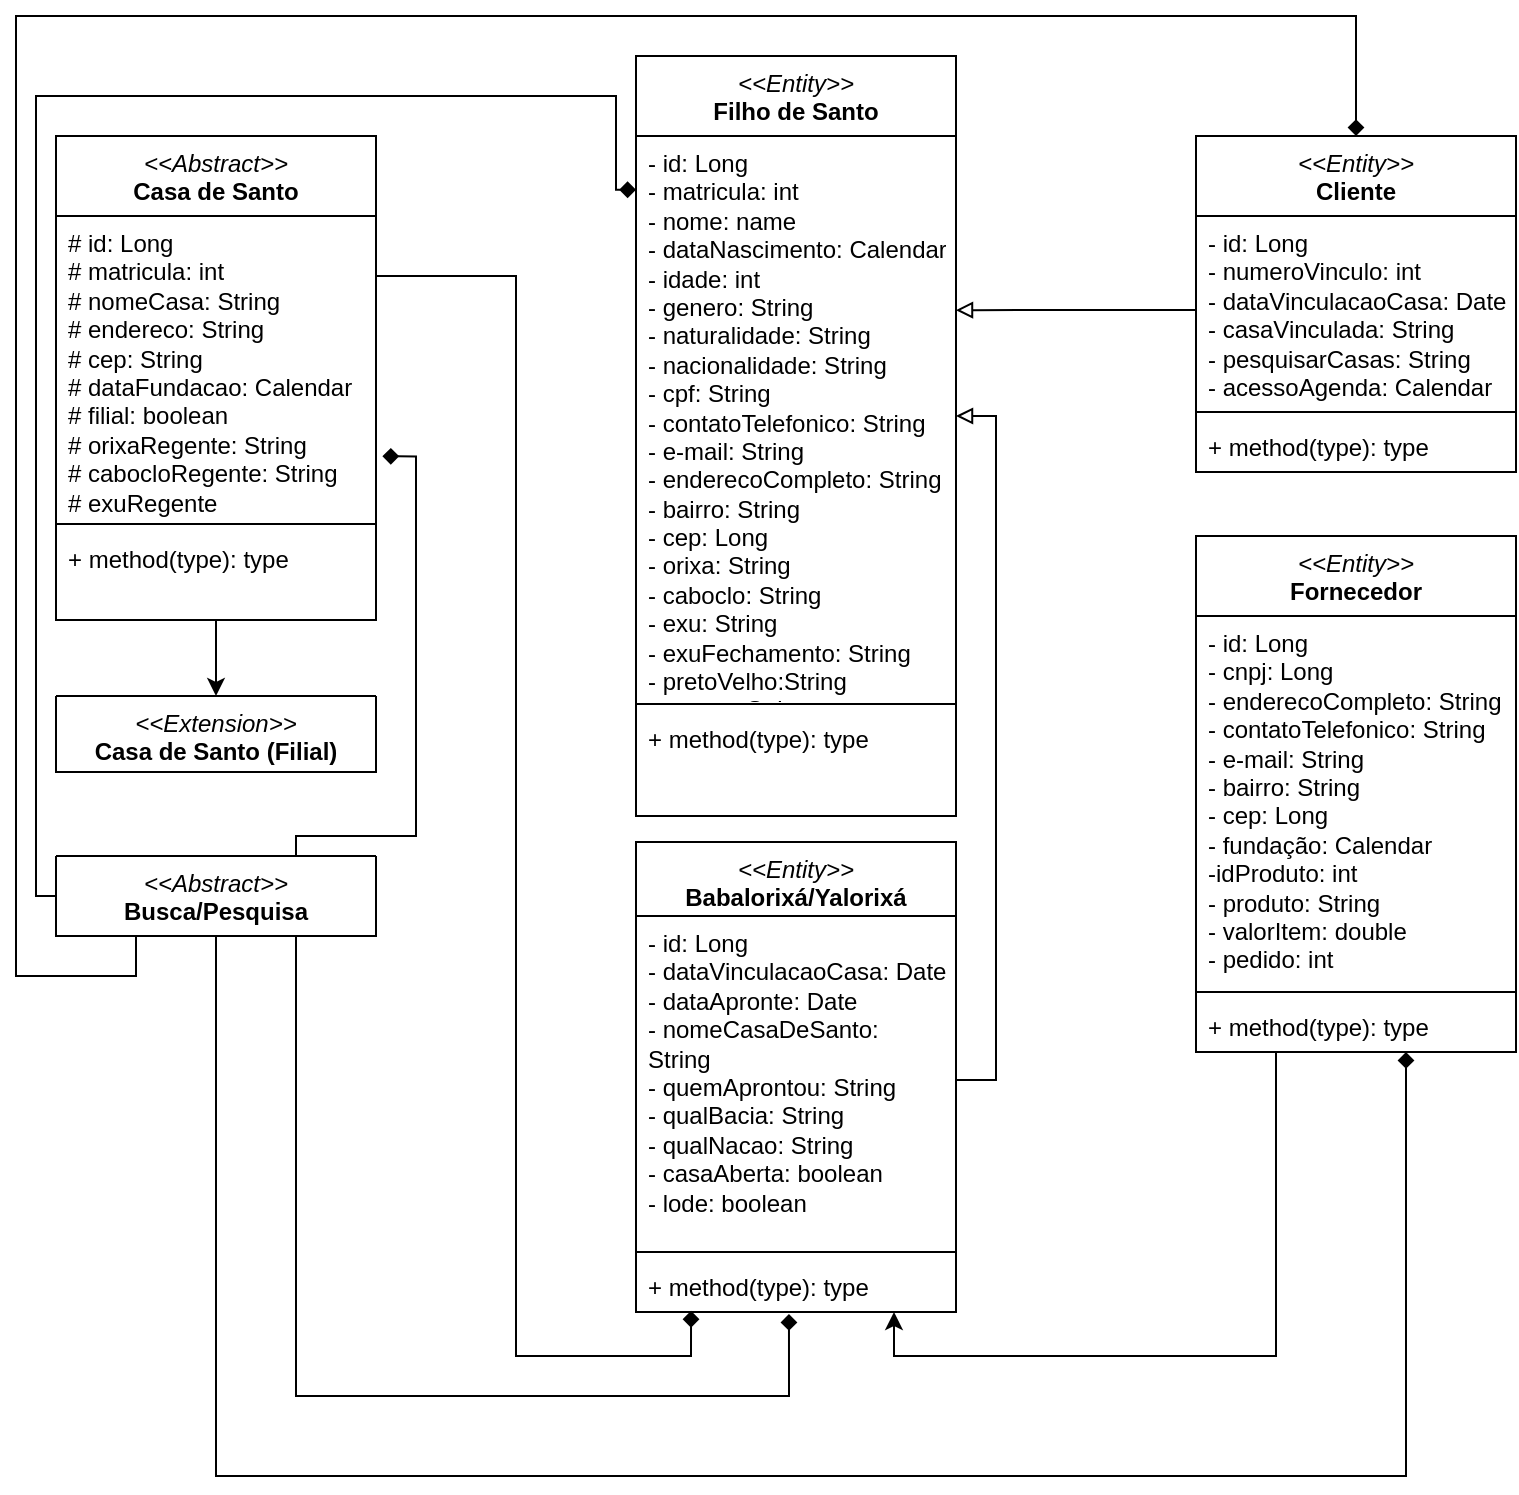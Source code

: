 <mxfile version="21.2.3" type="github">
  <diagram name="Página-1" id="Vdpbjj2JsCtud9L1v_U5">
    <mxGraphModel dx="1050" dy="581" grid="1" gridSize="10" guides="1" tooltips="1" connect="1" arrows="1" fold="1" page="1" pageScale="1" pageWidth="827" pageHeight="1169" math="0" shadow="0">
      <root>
        <mxCell id="0" />
        <mxCell id="1" parent="0" />
        <mxCell id="piGdwYH6e4SHMuTX9ifc-1" value="&lt;i style=&quot;border-color: var(--border-color); font-weight: 400;&quot;&gt;&amp;lt;&amp;lt;Entity&amp;gt;&amp;gt;&lt;/i&gt;&lt;br&gt;Filho de Santo" style="swimlane;fontStyle=1;align=center;verticalAlign=top;childLayout=stackLayout;horizontal=1;startSize=40;horizontalStack=0;resizeParent=1;resizeParentMax=0;resizeLast=0;collapsible=1;marginBottom=0;whiteSpace=wrap;html=1;" parent="1" vertex="1">
          <mxGeometry x="320" y="80" width="160" height="380" as="geometry">
            <mxRectangle x="320" y="40" width="80" height="30" as="alternateBounds" />
          </mxGeometry>
        </mxCell>
        <mxCell id="piGdwYH6e4SHMuTX9ifc-2" value="- id: Long&lt;br&gt;- matricula: int&lt;br&gt;- nome: name&lt;br&gt;- dataNascimento: Calendar&lt;br&gt;- idade: int&lt;br&gt;- genero: String&lt;br&gt;- naturalidade: String&lt;br&gt;- nacionalidade: String&lt;br&gt;- cpf: String&lt;br&gt;- contatoTelefonico: String&lt;br&gt;- e-mail: String&lt;br&gt;- enderecoCompleto: String&lt;br&gt;- bairro: String&lt;br&gt;- cep: Long&lt;br&gt;- orixa: String&lt;br style=&quot;border-color: var(--border-color);&quot;&gt;- caboclo: String&lt;br style=&quot;border-color: var(--border-color);&quot;&gt;- exu: String&lt;br&gt;- exuFechamento: String&lt;br&gt;- pretoVelho:String&lt;br&gt;- cosme: String&lt;br&gt;- tronqueira: String&lt;br&gt;- obrigacao: boolean&lt;br&gt;- dataObrigacao: Calendar" style="text;strokeColor=none;fillColor=none;align=left;verticalAlign=top;spacingLeft=4;spacingRight=4;overflow=hidden;rotatable=0;points=[[0,0.5],[1,0.5]];portConstraint=eastwest;whiteSpace=wrap;html=1;" parent="piGdwYH6e4SHMuTX9ifc-1" vertex="1">
          <mxGeometry y="40" width="160" height="280" as="geometry" />
        </mxCell>
        <mxCell id="piGdwYH6e4SHMuTX9ifc-3" value="" style="line;strokeWidth=1;fillColor=none;align=left;verticalAlign=middle;spacingTop=-1;spacingLeft=3;spacingRight=3;rotatable=0;labelPosition=right;points=[];portConstraint=eastwest;strokeColor=inherit;" parent="piGdwYH6e4SHMuTX9ifc-1" vertex="1">
          <mxGeometry y="320" width="160" height="8" as="geometry" />
        </mxCell>
        <mxCell id="piGdwYH6e4SHMuTX9ifc-4" value="+ method(type): type" style="text;strokeColor=none;fillColor=none;align=left;verticalAlign=top;spacingLeft=4;spacingRight=4;overflow=hidden;rotatable=0;points=[[0,0.5],[1,0.5]];portConstraint=eastwest;whiteSpace=wrap;html=1;" parent="piGdwYH6e4SHMuTX9ifc-1" vertex="1">
          <mxGeometry y="328" width="160" height="52" as="geometry" />
        </mxCell>
        <mxCell id="s4QXBZUDoX2FAGjmsERj-20" style="edgeStyle=orthogonalEdgeStyle;rounded=0;orthogonalLoop=1;jettySize=auto;html=1;" edge="1" parent="1" source="piGdwYH6e4SHMuTX9ifc-5" target="piGdwYH6e4SHMuTX9ifc-13">
          <mxGeometry relative="1" as="geometry">
            <Array as="points">
              <mxPoint x="640" y="730" />
              <mxPoint x="449" y="730" />
            </Array>
          </mxGeometry>
        </mxCell>
        <mxCell id="piGdwYH6e4SHMuTX9ifc-5" value="&lt;i style=&quot;border-color: var(--border-color); font-weight: 400;&quot;&gt;&amp;lt;&amp;lt;Entity&amp;gt;&amp;gt;&lt;/i&gt;&lt;br&gt;Fornecedor" style="swimlane;fontStyle=1;align=center;verticalAlign=top;childLayout=stackLayout;horizontal=1;startSize=40;horizontalStack=0;resizeParent=1;resizeParentMax=0;resizeLast=0;collapsible=1;marginBottom=0;whiteSpace=wrap;html=1;" parent="1" vertex="1">
          <mxGeometry x="600" y="320" width="160" height="258" as="geometry" />
        </mxCell>
        <mxCell id="piGdwYH6e4SHMuTX9ifc-6" value="- id: Long&lt;br&gt;- cnpj: Long&lt;br&gt;- enderecoCompleto: String&lt;br&gt;- contatoTelefonico: String&lt;br&gt;- e-mail: String&lt;br&gt;- bairro: String&lt;br style=&quot;border-color: var(--border-color);&quot;&gt;- cep: Long&lt;br&gt;- fundação: Calendar&lt;br&gt;-idProduto: int&lt;br&gt;- produto: String&lt;br&gt;- valorItem: double&lt;br&gt;- pedido: int" style="text;strokeColor=none;fillColor=none;align=left;verticalAlign=top;spacingLeft=4;spacingRight=4;overflow=hidden;rotatable=0;points=[[0,0.5],[1,0.5]];portConstraint=eastwest;whiteSpace=wrap;html=1;" parent="piGdwYH6e4SHMuTX9ifc-5" vertex="1">
          <mxGeometry y="40" width="160" height="184" as="geometry" />
        </mxCell>
        <mxCell id="piGdwYH6e4SHMuTX9ifc-7" value="" style="line;strokeWidth=1;fillColor=none;align=left;verticalAlign=middle;spacingTop=-1;spacingLeft=3;spacingRight=3;rotatable=0;labelPosition=right;points=[];portConstraint=eastwest;strokeColor=inherit;" parent="piGdwYH6e4SHMuTX9ifc-5" vertex="1">
          <mxGeometry y="224" width="160" height="8" as="geometry" />
        </mxCell>
        <mxCell id="piGdwYH6e4SHMuTX9ifc-8" value="+ method(type): type" style="text;strokeColor=none;fillColor=none;align=left;verticalAlign=top;spacingLeft=4;spacingRight=4;overflow=hidden;rotatable=0;points=[[0,0.5],[1,0.5]];portConstraint=eastwest;whiteSpace=wrap;html=1;" parent="piGdwYH6e4SHMuTX9ifc-5" vertex="1">
          <mxGeometry y="232" width="160" height="26" as="geometry" />
        </mxCell>
        <mxCell id="piGdwYH6e4SHMuTX9ifc-9" value="&lt;i style=&quot;border-color: var(--border-color); font-weight: 400;&quot;&gt;&amp;lt;&amp;lt;Entity&amp;gt;&amp;gt;&lt;/i&gt;&lt;br&gt;Cliente" style="swimlane;fontStyle=1;align=center;verticalAlign=top;childLayout=stackLayout;horizontal=1;startSize=40;horizontalStack=0;resizeParent=1;resizeParentMax=0;resizeLast=0;collapsible=1;marginBottom=0;whiteSpace=wrap;html=1;" parent="1" vertex="1">
          <mxGeometry x="600" y="120" width="160" height="168" as="geometry" />
        </mxCell>
        <mxCell id="piGdwYH6e4SHMuTX9ifc-10" value="- id: Long&lt;br&gt;- numeroVinculo: int&lt;br&gt;- dataVinculacaoCasa: Date&lt;br&gt;- casaVinculada: String&lt;br&gt;- pesquisarCasas: String&lt;br&gt;- acessoAgenda: Calendar" style="text;strokeColor=none;fillColor=none;align=left;verticalAlign=top;spacingLeft=4;spacingRight=4;overflow=hidden;rotatable=0;points=[[0,0.5],[1,0.5]];portConstraint=eastwest;whiteSpace=wrap;html=1;" parent="piGdwYH6e4SHMuTX9ifc-9" vertex="1">
          <mxGeometry y="40" width="160" height="94" as="geometry" />
        </mxCell>
        <mxCell id="piGdwYH6e4SHMuTX9ifc-11" value="" style="line;strokeWidth=1;fillColor=none;align=left;verticalAlign=middle;spacingTop=-1;spacingLeft=3;spacingRight=3;rotatable=0;labelPosition=right;points=[];portConstraint=eastwest;strokeColor=inherit;" parent="piGdwYH6e4SHMuTX9ifc-9" vertex="1">
          <mxGeometry y="134" width="160" height="8" as="geometry" />
        </mxCell>
        <mxCell id="piGdwYH6e4SHMuTX9ifc-12" value="+ method(type): type" style="text;strokeColor=none;fillColor=none;align=left;verticalAlign=top;spacingLeft=4;spacingRight=4;overflow=hidden;rotatable=0;points=[[0,0.5],[1,0.5]];portConstraint=eastwest;whiteSpace=wrap;html=1;" parent="piGdwYH6e4SHMuTX9ifc-9" vertex="1">
          <mxGeometry y="142" width="160" height="26" as="geometry" />
        </mxCell>
        <mxCell id="piGdwYH6e4SHMuTX9ifc-13" value="&lt;i style=&quot;font-weight: normal;&quot;&gt;&amp;lt;&amp;lt;Entity&amp;gt;&amp;gt;&lt;br&gt;&lt;/i&gt;Babalorixá/Yalorixá" style="swimlane;fontStyle=1;align=center;verticalAlign=top;childLayout=stackLayout;horizontal=1;startSize=37;horizontalStack=0;resizeParent=1;resizeParentMax=0;resizeLast=0;collapsible=1;marginBottom=0;whiteSpace=wrap;html=1;" parent="1" vertex="1">
          <mxGeometry x="320" y="473" width="160" height="235" as="geometry" />
        </mxCell>
        <mxCell id="piGdwYH6e4SHMuTX9ifc-14" value="- id: Long&lt;br style=&quot;border-color: var(--border-color);&quot;&gt;- dataVinculacaoCasa: Date&lt;br style=&quot;border-color: var(--border-color);&quot;&gt;- dataApronte: Date&lt;br&gt;- nomeCasaDeSanto: String&lt;br&gt;- quemAprontou: String&lt;br&gt;- qualBacia: String&lt;br&gt;- qualNacao: String&lt;br&gt;- casaAberta: boolean&lt;br&gt;- lode: boolean" style="text;strokeColor=none;fillColor=none;align=left;verticalAlign=top;spacingLeft=4;spacingRight=4;overflow=hidden;rotatable=0;points=[[0,0.5],[1,0.5]];portConstraint=eastwest;whiteSpace=wrap;html=1;" parent="piGdwYH6e4SHMuTX9ifc-13" vertex="1">
          <mxGeometry y="37" width="160" height="164" as="geometry" />
        </mxCell>
        <mxCell id="piGdwYH6e4SHMuTX9ifc-15" value="" style="line;strokeWidth=1;fillColor=none;align=left;verticalAlign=middle;spacingTop=-1;spacingLeft=3;spacingRight=3;rotatable=0;labelPosition=right;points=[];portConstraint=eastwest;strokeColor=inherit;" parent="piGdwYH6e4SHMuTX9ifc-13" vertex="1">
          <mxGeometry y="201" width="160" height="8" as="geometry" />
        </mxCell>
        <mxCell id="piGdwYH6e4SHMuTX9ifc-16" value="+ method(type): type" style="text;strokeColor=none;fillColor=none;align=left;verticalAlign=top;spacingLeft=4;spacingRight=4;overflow=hidden;rotatable=0;points=[[0,0.5],[1,0.5]];portConstraint=eastwest;whiteSpace=wrap;html=1;" parent="piGdwYH6e4SHMuTX9ifc-13" vertex="1">
          <mxGeometry y="209" width="160" height="26" as="geometry" />
        </mxCell>
        <mxCell id="s4QXBZUDoX2FAGjmsERj-17" style="edgeStyle=orthogonalEdgeStyle;rounded=0;orthogonalLoop=1;jettySize=auto;html=1;entryX=0.5;entryY=0;entryDx=0;entryDy=0;" edge="1" parent="1" source="s4QXBZUDoX2FAGjmsERj-1" target="s4QXBZUDoX2FAGjmsERj-5">
          <mxGeometry relative="1" as="geometry" />
        </mxCell>
        <mxCell id="s4QXBZUDoX2FAGjmsERj-1" value="&lt;span style=&quot;font-weight: normal;&quot;&gt;&lt;i&gt;&amp;lt;&amp;lt;Abstract&amp;gt;&amp;gt;&lt;/i&gt;&lt;/span&gt;&lt;br&gt;Casa de Santo" style="swimlane;fontStyle=1;align=center;verticalAlign=top;childLayout=stackLayout;horizontal=1;startSize=40;horizontalStack=0;resizeParent=1;resizeParentMax=0;resizeLast=0;collapsible=1;marginBottom=0;whiteSpace=wrap;html=1;" vertex="1" parent="1">
          <mxGeometry x="30" y="120" width="160" height="242" as="geometry" />
        </mxCell>
        <mxCell id="s4QXBZUDoX2FAGjmsERj-2" value="# id: Long&lt;br&gt;# matricula: int&lt;br&gt;# nomeCasa: String&lt;br&gt;# endereco: String&lt;br&gt;# cep: String&lt;br&gt;# dataFundacao: Calendar&lt;br&gt;# filial: boolean&lt;br&gt;# orixaRegente: String&lt;br&gt;# cabocloRegente: String&lt;br&gt;# exuRegente" style="text;strokeColor=none;fillColor=none;align=left;verticalAlign=top;spacingLeft=4;spacingRight=4;overflow=hidden;rotatable=0;points=[[0,0.5],[1,0.5]];portConstraint=eastwest;whiteSpace=wrap;html=1;" vertex="1" parent="s4QXBZUDoX2FAGjmsERj-1">
          <mxGeometry y="40" width="160" height="150" as="geometry" />
        </mxCell>
        <mxCell id="s4QXBZUDoX2FAGjmsERj-3" value="" style="line;strokeWidth=1;fillColor=none;align=left;verticalAlign=middle;spacingTop=-1;spacingLeft=3;spacingRight=3;rotatable=0;labelPosition=right;points=[];portConstraint=eastwest;strokeColor=inherit;" vertex="1" parent="s4QXBZUDoX2FAGjmsERj-1">
          <mxGeometry y="190" width="160" height="8" as="geometry" />
        </mxCell>
        <mxCell id="s4QXBZUDoX2FAGjmsERj-4" value="+ method(type): type" style="text;strokeColor=none;fillColor=none;align=left;verticalAlign=top;spacingLeft=4;spacingRight=4;overflow=hidden;rotatable=0;points=[[0,0.5],[1,0.5]];portConstraint=eastwest;whiteSpace=wrap;html=1;" vertex="1" parent="s4QXBZUDoX2FAGjmsERj-1">
          <mxGeometry y="198" width="160" height="44" as="geometry" />
        </mxCell>
        <mxCell id="s4QXBZUDoX2FAGjmsERj-5" value="&lt;span style=&quot;font-weight: normal;&quot;&gt;&lt;i&gt;&amp;lt;&amp;lt;Extension&amp;gt;&amp;gt;&lt;/i&gt;&lt;/span&gt;&lt;br&gt;Casa de Santo (Filial)" style="swimlane;fontStyle=1;align=center;verticalAlign=top;childLayout=stackLayout;horizontal=1;startSize=0;horizontalStack=0;resizeParent=1;resizeParentMax=0;resizeLast=0;collapsible=1;marginBottom=0;whiteSpace=wrap;html=1;" vertex="1" collapsed="1" parent="1">
          <mxGeometry x="30" y="400" width="160" height="38" as="geometry">
            <mxRectangle x="80" y="360" width="160" height="86" as="alternateBounds" />
          </mxGeometry>
        </mxCell>
        <mxCell id="s4QXBZUDoX2FAGjmsERj-6" value="+ field: type" style="text;strokeColor=none;fillColor=none;align=left;verticalAlign=top;spacingLeft=4;spacingRight=4;overflow=hidden;rotatable=0;points=[[0,0.5],[1,0.5]];portConstraint=eastwest;whiteSpace=wrap;html=1;" vertex="1" parent="s4QXBZUDoX2FAGjmsERj-5">
          <mxGeometry y="26" width="160" height="26" as="geometry" />
        </mxCell>
        <mxCell id="s4QXBZUDoX2FAGjmsERj-7" value="" style="line;strokeWidth=1;fillColor=none;align=left;verticalAlign=middle;spacingTop=-1;spacingLeft=3;spacingRight=3;rotatable=0;labelPosition=right;points=[];portConstraint=eastwest;strokeColor=inherit;" vertex="1" parent="s4QXBZUDoX2FAGjmsERj-5">
          <mxGeometry y="52" width="160" height="8" as="geometry" />
        </mxCell>
        <mxCell id="s4QXBZUDoX2FAGjmsERj-8" value="+ method(type): type" style="text;strokeColor=none;fillColor=none;align=left;verticalAlign=top;spacingLeft=4;spacingRight=4;overflow=hidden;rotatable=0;points=[[0,0.5],[1,0.5]];portConstraint=eastwest;whiteSpace=wrap;html=1;" vertex="1" parent="s4QXBZUDoX2FAGjmsERj-5">
          <mxGeometry y="60" width="160" height="26" as="geometry" />
        </mxCell>
        <mxCell id="s4QXBZUDoX2FAGjmsERj-10" style="edgeStyle=orthogonalEdgeStyle;rounded=0;orthogonalLoop=1;jettySize=auto;html=1;entryX=1;entryY=0.5;entryDx=0;entryDy=0;endArrow=block;endFill=0;exitX=1;exitY=0.5;exitDx=0;exitDy=0;" edge="1" parent="1" source="piGdwYH6e4SHMuTX9ifc-14" target="piGdwYH6e4SHMuTX9ifc-2">
          <mxGeometry relative="1" as="geometry">
            <Array as="points">
              <mxPoint x="500" y="592" />
              <mxPoint x="500" y="260" />
            </Array>
          </mxGeometry>
        </mxCell>
        <mxCell id="s4QXBZUDoX2FAGjmsERj-11" style="edgeStyle=orthogonalEdgeStyle;rounded=0;orthogonalLoop=1;jettySize=auto;html=1;entryX=1;entryY=0.311;entryDx=0;entryDy=0;entryPerimeter=0;endArrow=block;endFill=0;" edge="1" parent="1" source="piGdwYH6e4SHMuTX9ifc-10" target="piGdwYH6e4SHMuTX9ifc-2">
          <mxGeometry relative="1" as="geometry" />
        </mxCell>
        <mxCell id="s4QXBZUDoX2FAGjmsERj-22" style="edgeStyle=orthogonalEdgeStyle;rounded=0;orthogonalLoop=1;jettySize=auto;html=1;entryX=0.172;entryY=0.977;entryDx=0;entryDy=0;entryPerimeter=0;endArrow=diamond;endFill=1;exitX=1;exitY=0.2;exitDx=0;exitDy=0;exitPerimeter=0;" edge="1" parent="1" source="s4QXBZUDoX2FAGjmsERj-2" target="piGdwYH6e4SHMuTX9ifc-16">
          <mxGeometry relative="1" as="geometry">
            <Array as="points">
              <mxPoint x="260" y="190" />
              <mxPoint x="260" y="730" />
              <mxPoint x="348" y="730" />
            </Array>
          </mxGeometry>
        </mxCell>
        <mxCell id="s4QXBZUDoX2FAGjmsERj-37" style="edgeStyle=orthogonalEdgeStyle;rounded=0;orthogonalLoop=1;jettySize=auto;html=1;entryX=0.478;entryY=1.038;entryDx=0;entryDy=0;entryPerimeter=0;endArrow=diamond;endFill=1;exitX=0.75;exitY=1;exitDx=0;exitDy=0;" edge="1" parent="1" source="s4QXBZUDoX2FAGjmsERj-23" target="piGdwYH6e4SHMuTX9ifc-16">
          <mxGeometry relative="1" as="geometry">
            <Array as="points">
              <mxPoint x="150" y="750" />
              <mxPoint x="397" y="750" />
            </Array>
          </mxGeometry>
        </mxCell>
        <mxCell id="s4QXBZUDoX2FAGjmsERj-38" style="edgeStyle=orthogonalEdgeStyle;rounded=0;orthogonalLoop=1;jettySize=auto;html=1;exitX=0.5;exitY=1;exitDx=0;exitDy=0;endArrow=diamond;endFill=1;" edge="1" parent="1" source="s4QXBZUDoX2FAGjmsERj-23" target="piGdwYH6e4SHMuTX9ifc-8">
          <mxGeometry relative="1" as="geometry">
            <Array as="points">
              <mxPoint x="110" y="790" />
              <mxPoint x="705" y="790" />
            </Array>
          </mxGeometry>
        </mxCell>
        <mxCell id="s4QXBZUDoX2FAGjmsERj-39" style="edgeStyle=orthogonalEdgeStyle;rounded=0;orthogonalLoop=1;jettySize=auto;html=1;entryX=1.02;entryY=0.801;entryDx=0;entryDy=0;entryPerimeter=0;endArrow=diamond;endFill=1;exitX=0.75;exitY=0;exitDx=0;exitDy=0;" edge="1" parent="1" source="s4QXBZUDoX2FAGjmsERj-23" target="s4QXBZUDoX2FAGjmsERj-2">
          <mxGeometry relative="1" as="geometry">
            <Array as="points">
              <mxPoint x="150" y="470" />
              <mxPoint x="210" y="470" />
              <mxPoint x="210" y="280" />
            </Array>
          </mxGeometry>
        </mxCell>
        <mxCell id="s4QXBZUDoX2FAGjmsERj-40" style="edgeStyle=orthogonalEdgeStyle;rounded=0;orthogonalLoop=1;jettySize=auto;html=1;endArrow=diamond;endFill=1;entryX=0;entryY=0.096;entryDx=0;entryDy=0;entryPerimeter=0;exitX=0;exitY=0.5;exitDx=0;exitDy=0;" edge="1" parent="1" source="s4QXBZUDoX2FAGjmsERj-23" target="piGdwYH6e4SHMuTX9ifc-2">
          <mxGeometry relative="1" as="geometry">
            <mxPoint x="300" y="147" as="targetPoint" />
            <Array as="points">
              <mxPoint x="20" y="500" />
              <mxPoint x="20" y="100" />
              <mxPoint x="310" y="100" />
              <mxPoint x="310" y="147" />
            </Array>
          </mxGeometry>
        </mxCell>
        <mxCell id="s4QXBZUDoX2FAGjmsERj-42" style="edgeStyle=orthogonalEdgeStyle;rounded=0;orthogonalLoop=1;jettySize=auto;html=1;entryX=0.5;entryY=0;entryDx=0;entryDy=0;endArrow=diamond;endFill=1;exitX=0.25;exitY=1;exitDx=0;exitDy=0;" edge="1" parent="1" source="s4QXBZUDoX2FAGjmsERj-23" target="piGdwYH6e4SHMuTX9ifc-9">
          <mxGeometry relative="1" as="geometry">
            <Array as="points">
              <mxPoint x="70" y="540" />
              <mxPoint x="10" y="540" />
              <mxPoint x="10" y="60" />
              <mxPoint x="680" y="60" />
            </Array>
          </mxGeometry>
        </mxCell>
        <mxCell id="s4QXBZUDoX2FAGjmsERj-23" value="&lt;span style=&quot;font-weight: normal;&quot;&gt;&lt;i&gt;&amp;lt;&amp;lt;Abstract&amp;gt;&amp;gt;&lt;/i&gt;&lt;/span&gt;&lt;br&gt;Busca/Pesquisa" style="swimlane;fontStyle=1;align=center;verticalAlign=top;childLayout=stackLayout;horizontal=1;startSize=0;horizontalStack=0;resizeParent=1;resizeParentMax=0;resizeLast=0;collapsible=1;marginBottom=0;whiteSpace=wrap;html=1;" vertex="1" collapsed="1" parent="1">
          <mxGeometry x="30" y="480" width="160" height="40" as="geometry">
            <mxRectangle x="80" y="360" width="160" height="86" as="alternateBounds" />
          </mxGeometry>
        </mxCell>
        <mxCell id="s4QXBZUDoX2FAGjmsERj-24" value="+ field: type" style="text;strokeColor=none;fillColor=none;align=left;verticalAlign=top;spacingLeft=4;spacingRight=4;overflow=hidden;rotatable=0;points=[[0,0.5],[1,0.5]];portConstraint=eastwest;whiteSpace=wrap;html=1;" vertex="1" parent="s4QXBZUDoX2FAGjmsERj-23">
          <mxGeometry y="26" width="160" height="26" as="geometry" />
        </mxCell>
        <mxCell id="s4QXBZUDoX2FAGjmsERj-25" value="" style="line;strokeWidth=1;fillColor=none;align=left;verticalAlign=middle;spacingTop=-1;spacingLeft=3;spacingRight=3;rotatable=0;labelPosition=right;points=[];portConstraint=eastwest;strokeColor=inherit;" vertex="1" parent="s4QXBZUDoX2FAGjmsERj-23">
          <mxGeometry y="52" width="160" height="8" as="geometry" />
        </mxCell>
        <mxCell id="s4QXBZUDoX2FAGjmsERj-26" value="+ method(type): type" style="text;strokeColor=none;fillColor=none;align=left;verticalAlign=top;spacingLeft=4;spacingRight=4;overflow=hidden;rotatable=0;points=[[0,0.5],[1,0.5]];portConstraint=eastwest;whiteSpace=wrap;html=1;" vertex="1" parent="s4QXBZUDoX2FAGjmsERj-23">
          <mxGeometry y="60" width="160" height="26" as="geometry" />
        </mxCell>
        <mxCell id="s4QXBZUDoX2FAGjmsERj-27" style="edgeStyle=orthogonalEdgeStyle;rounded=0;orthogonalLoop=1;jettySize=auto;html=1;exitX=0.5;exitY=1;exitDx=0;exitDy=0;" edge="1" parent="1" source="s4QXBZUDoX2FAGjmsERj-23" target="s4QXBZUDoX2FAGjmsERj-23">
          <mxGeometry relative="1" as="geometry" />
        </mxCell>
      </root>
    </mxGraphModel>
  </diagram>
</mxfile>
